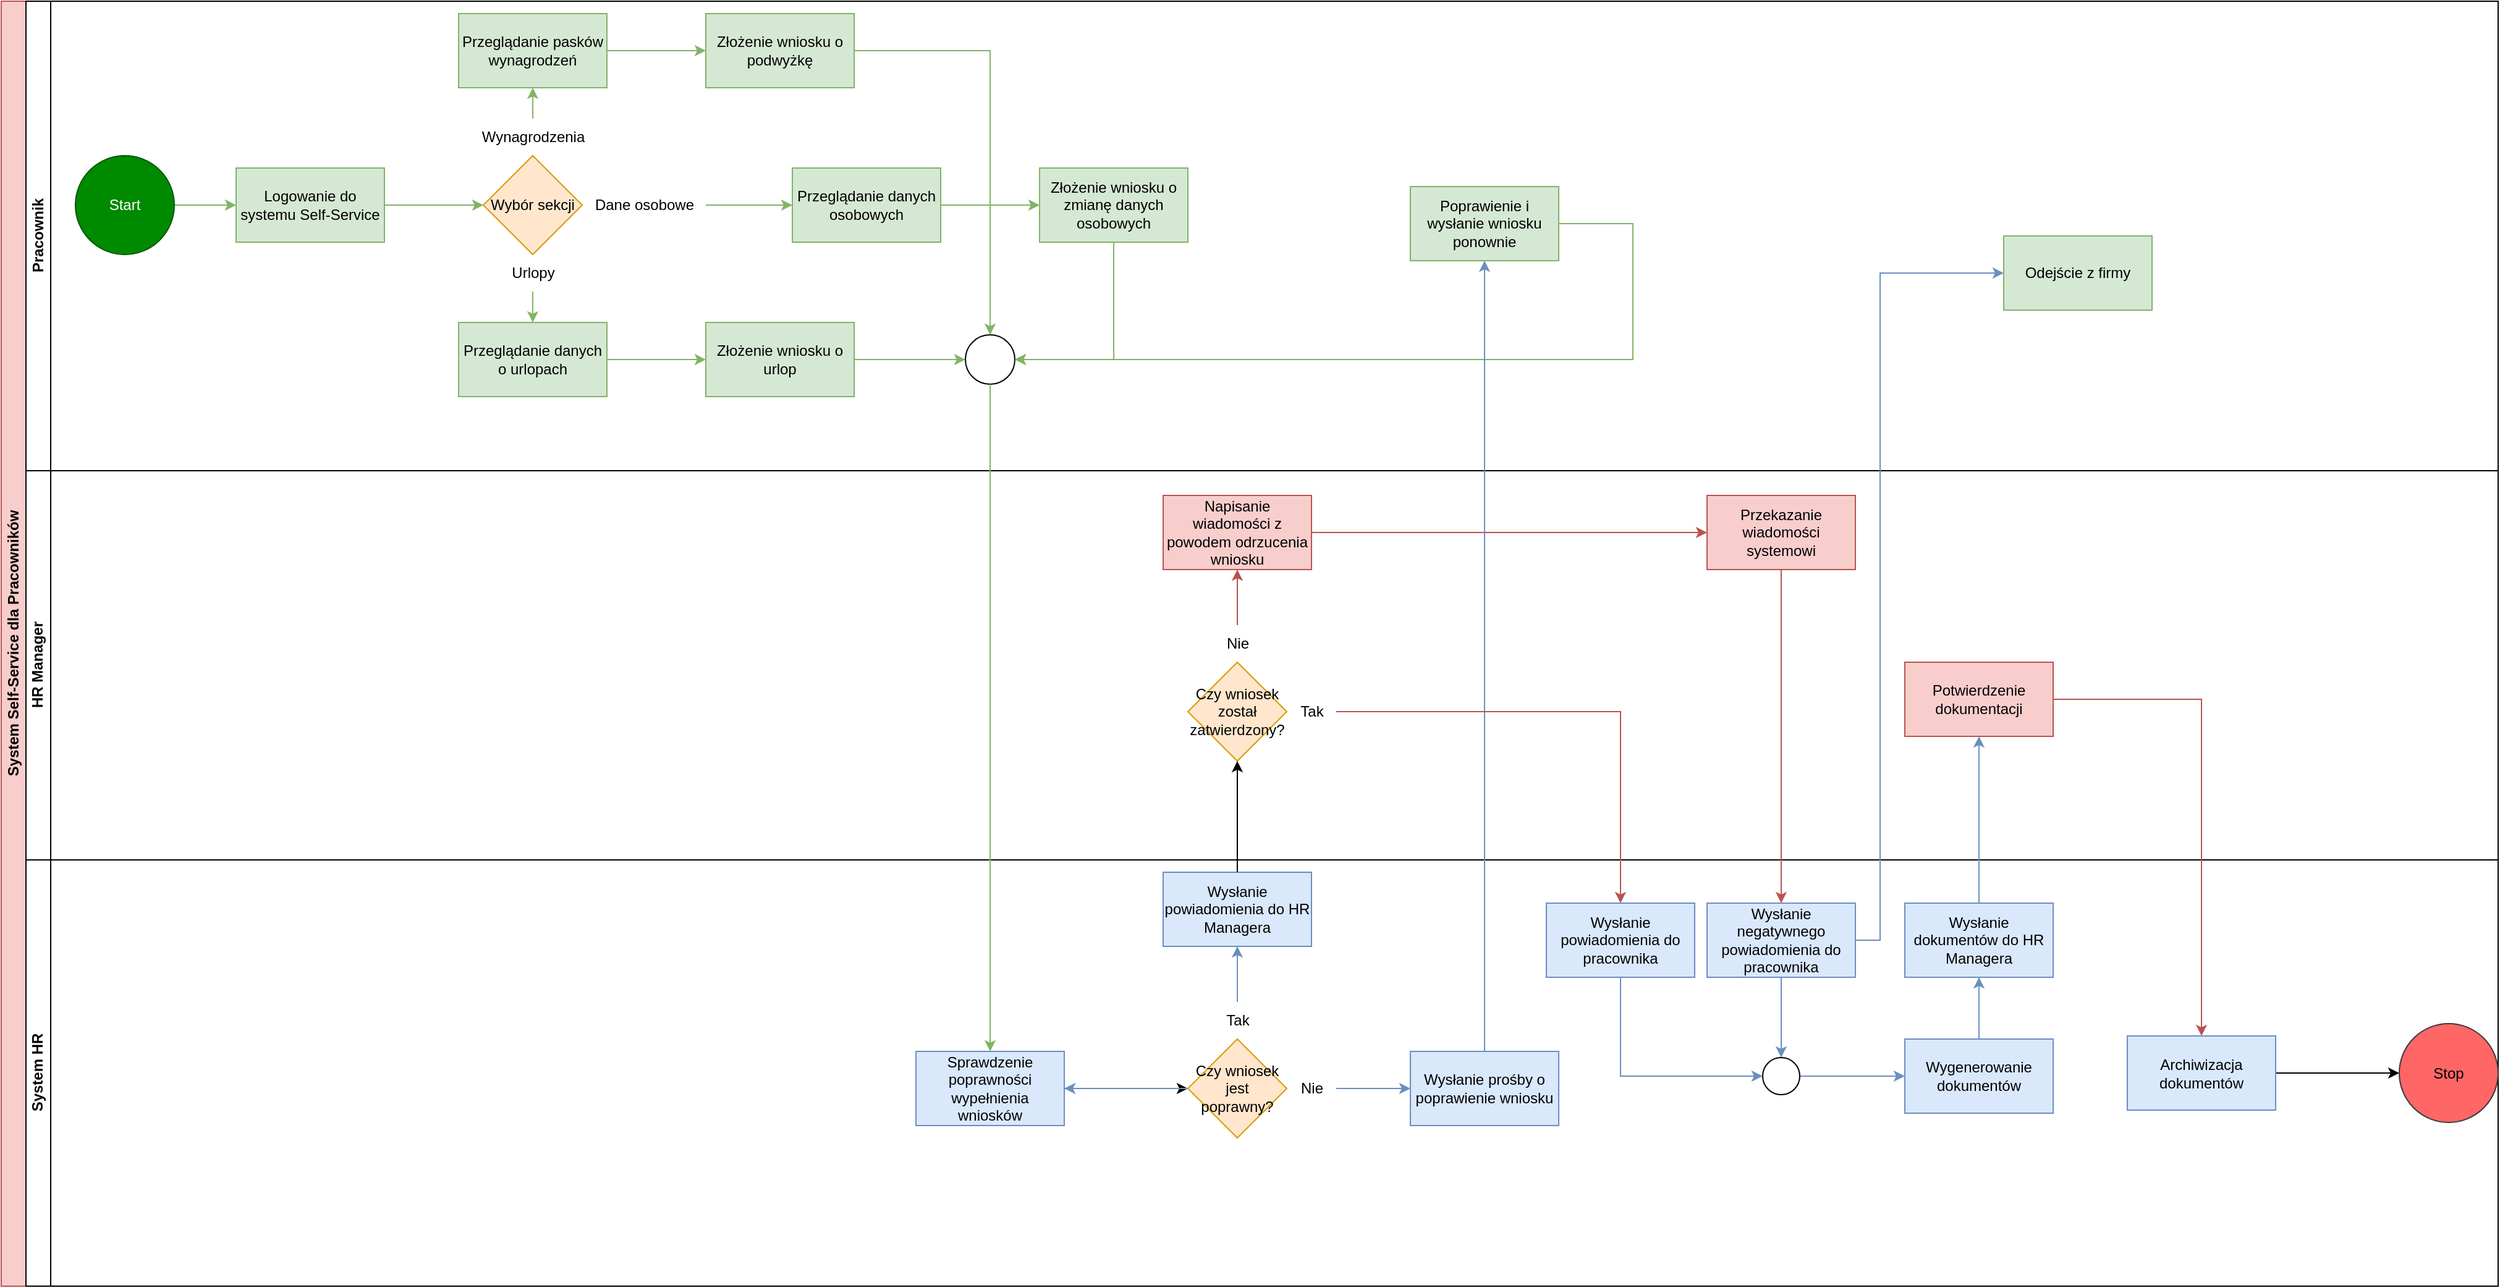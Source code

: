 <mxfile version="25.0.3">
  <diagram id="prtHgNgQTEPvFCAcTncT" name="Page-1">
    <mxGraphModel dx="1466" dy="803" grid="1" gridSize="10" guides="1" tooltips="1" connect="1" arrows="1" fold="1" page="1" pageScale="1" pageWidth="827" pageHeight="1169" math="0" shadow="0">
      <root>
        <mxCell id="0" />
        <mxCell id="1" parent="0" />
        <mxCell id="dNxyNK7c78bLwvsdeMH5-19" value="System Self-Service dla Pracowników" style="swimlane;html=1;childLayout=stackLayout;resizeParent=1;resizeParentMax=0;horizontal=0;startSize=20;horizontalStack=0;fillColor=#f8cecc;strokeColor=#b85450;" parent="1" vertex="1">
          <mxGeometry x="120" y="120" width="2020" height="1040" as="geometry" />
        </mxCell>
        <mxCell id="dNxyNK7c78bLwvsdeMH5-20" value="Pracownik" style="swimlane;html=1;startSize=20;horizontal=0;" parent="dNxyNK7c78bLwvsdeMH5-19" vertex="1">
          <mxGeometry x="20" width="2000" height="380" as="geometry" />
        </mxCell>
        <mxCell id="ASGunl9egZzJk-mQC97p-3" value="" style="edgeStyle=orthogonalEdgeStyle;rounded=0;orthogonalLoop=1;jettySize=auto;html=1;fillColor=#d5e8d4;strokeColor=#82b366;" edge="1" parent="dNxyNK7c78bLwvsdeMH5-20" source="ASGunl9egZzJk-mQC97p-1" target="ASGunl9egZzJk-mQC97p-2">
          <mxGeometry relative="1" as="geometry" />
        </mxCell>
        <mxCell id="ASGunl9egZzJk-mQC97p-1" value="Start" style="ellipse;whiteSpace=wrap;html=1;fillColor=#008a00;fontColor=#ffffff;strokeColor=#005700;" vertex="1" parent="dNxyNK7c78bLwvsdeMH5-20">
          <mxGeometry x="40" y="125" width="80" height="80" as="geometry" />
        </mxCell>
        <mxCell id="ASGunl9egZzJk-mQC97p-7" value="" style="edgeStyle=orthogonalEdgeStyle;rounded=0;orthogonalLoop=1;jettySize=auto;html=1;fillColor=#d5e8d4;strokeColor=#82b366;" edge="1" parent="dNxyNK7c78bLwvsdeMH5-20" source="ASGunl9egZzJk-mQC97p-2" target="ASGunl9egZzJk-mQC97p-6">
          <mxGeometry relative="1" as="geometry" />
        </mxCell>
        <mxCell id="ASGunl9egZzJk-mQC97p-2" value="Logowanie do systemu Self-Service" style="whiteSpace=wrap;html=1;fillColor=#d5e8d4;strokeColor=#82b366;" vertex="1" parent="dNxyNK7c78bLwvsdeMH5-20">
          <mxGeometry x="170" y="135" width="120" height="60" as="geometry" />
        </mxCell>
        <mxCell id="ASGunl9egZzJk-mQC97p-6" value="Wybór sekcji" style="rhombus;whiteSpace=wrap;html=1;fillColor=#ffe6cc;strokeColor=#d79b00;" vertex="1" parent="dNxyNK7c78bLwvsdeMH5-20">
          <mxGeometry x="370" y="125" width="80" height="80" as="geometry" />
        </mxCell>
        <mxCell id="ASGunl9egZzJk-mQC97p-12" value="" style="edgeStyle=orthogonalEdgeStyle;rounded=0;orthogonalLoop=1;jettySize=auto;html=1;fillColor=#d5e8d4;strokeColor=#82b366;" edge="1" parent="dNxyNK7c78bLwvsdeMH5-20" source="ASGunl9egZzJk-mQC97p-8" target="ASGunl9egZzJk-mQC97p-11">
          <mxGeometry relative="1" as="geometry" />
        </mxCell>
        <mxCell id="ASGunl9egZzJk-mQC97p-8" value="Wynagrodzenia" style="text;html=1;align=center;verticalAlign=middle;resizable=0;points=[];autosize=1;strokeColor=none;fillColor=none;" vertex="1" parent="dNxyNK7c78bLwvsdeMH5-20">
          <mxGeometry x="355" y="95" width="110" height="30" as="geometry" />
        </mxCell>
        <mxCell id="ASGunl9egZzJk-mQC97p-16" value="" style="edgeStyle=orthogonalEdgeStyle;rounded=0;orthogonalLoop=1;jettySize=auto;html=1;fillColor=#d5e8d4;strokeColor=#82b366;" edge="1" parent="dNxyNK7c78bLwvsdeMH5-20" source="ASGunl9egZzJk-mQC97p-10" target="ASGunl9egZzJk-mQC97p-15">
          <mxGeometry relative="1" as="geometry" />
        </mxCell>
        <mxCell id="ASGunl9egZzJk-mQC97p-10" value="Urlopy" style="text;html=1;align=center;verticalAlign=middle;resizable=0;points=[];autosize=1;strokeColor=none;fillColor=none;" vertex="1" parent="dNxyNK7c78bLwvsdeMH5-20">
          <mxGeometry x="380" y="205" width="60" height="30" as="geometry" />
        </mxCell>
        <mxCell id="ASGunl9egZzJk-mQC97p-33" value="" style="edgeStyle=orthogonalEdgeStyle;rounded=0;orthogonalLoop=1;jettySize=auto;html=1;fillColor=#d5e8d4;strokeColor=#82b366;" edge="1" parent="dNxyNK7c78bLwvsdeMH5-20" source="ASGunl9egZzJk-mQC97p-11" target="ASGunl9egZzJk-mQC97p-32">
          <mxGeometry relative="1" as="geometry" />
        </mxCell>
        <mxCell id="ASGunl9egZzJk-mQC97p-11" value="Przeglądanie pasków wynagrodzeń" style="whiteSpace=wrap;html=1;fillColor=#d5e8d4;strokeColor=#82b366;" vertex="1" parent="dNxyNK7c78bLwvsdeMH5-20">
          <mxGeometry x="350" y="10" width="120" height="60" as="geometry" />
        </mxCell>
        <mxCell id="ASGunl9egZzJk-mQC97p-29" value="" style="edgeStyle=orthogonalEdgeStyle;rounded=0;orthogonalLoop=1;jettySize=auto;html=1;fillColor=#d5e8d4;strokeColor=#82b366;" edge="1" parent="dNxyNK7c78bLwvsdeMH5-20" source="ASGunl9egZzJk-mQC97p-15" target="ASGunl9egZzJk-mQC97p-28">
          <mxGeometry relative="1" as="geometry" />
        </mxCell>
        <mxCell id="ASGunl9egZzJk-mQC97p-15" value="Przeglądanie danych o urlopach" style="whiteSpace=wrap;html=1;fillColor=#d5e8d4;strokeColor=#82b366;" vertex="1" parent="dNxyNK7c78bLwvsdeMH5-20">
          <mxGeometry x="350" y="260" width="120" height="60" as="geometry" />
        </mxCell>
        <mxCell id="ASGunl9egZzJk-mQC97p-27" value="" style="edgeStyle=orthogonalEdgeStyle;rounded=0;orthogonalLoop=1;jettySize=auto;html=1;fillColor=#d5e8d4;strokeColor=#82b366;" edge="1" parent="dNxyNK7c78bLwvsdeMH5-20" source="ASGunl9egZzJk-mQC97p-25" target="ASGunl9egZzJk-mQC97p-26">
          <mxGeometry relative="1" as="geometry" />
        </mxCell>
        <mxCell id="ASGunl9egZzJk-mQC97p-25" value="Dane osobowe" style="text;html=1;align=center;verticalAlign=middle;resizable=0;points=[];autosize=1;strokeColor=none;fillColor=none;" vertex="1" parent="dNxyNK7c78bLwvsdeMH5-20">
          <mxGeometry x="450" y="150" width="100" height="30" as="geometry" />
        </mxCell>
        <mxCell id="ASGunl9egZzJk-mQC97p-31" value="" style="edgeStyle=orthogonalEdgeStyle;rounded=0;orthogonalLoop=1;jettySize=auto;html=1;fillColor=#d5e8d4;strokeColor=#82b366;" edge="1" parent="dNxyNK7c78bLwvsdeMH5-20" source="ASGunl9egZzJk-mQC97p-26" target="ASGunl9egZzJk-mQC97p-30">
          <mxGeometry relative="1" as="geometry" />
        </mxCell>
        <mxCell id="ASGunl9egZzJk-mQC97p-26" value="Przeglądanie danych osobowych" style="whiteSpace=wrap;html=1;fillColor=#d5e8d4;strokeColor=#82b366;" vertex="1" parent="dNxyNK7c78bLwvsdeMH5-20">
          <mxGeometry x="620" y="135" width="120" height="60" as="geometry" />
        </mxCell>
        <mxCell id="ASGunl9egZzJk-mQC97p-40" value="" style="edgeStyle=orthogonalEdgeStyle;rounded=0;orthogonalLoop=1;jettySize=auto;html=1;fillColor=#d5e8d4;strokeColor=#82b366;" edge="1" parent="dNxyNK7c78bLwvsdeMH5-20" source="ASGunl9egZzJk-mQC97p-28" target="ASGunl9egZzJk-mQC97p-35">
          <mxGeometry relative="1" as="geometry" />
        </mxCell>
        <mxCell id="ASGunl9egZzJk-mQC97p-28" value="Złożenie wniosku o urlop" style="whiteSpace=wrap;html=1;fillColor=#d5e8d4;strokeColor=#82b366;" vertex="1" parent="dNxyNK7c78bLwvsdeMH5-20">
          <mxGeometry x="550" y="260" width="120" height="60" as="geometry" />
        </mxCell>
        <mxCell id="ASGunl9egZzJk-mQC97p-30" value="Złożenie wniosku o zmianę danych osobowych" style="whiteSpace=wrap;html=1;fillColor=#d5e8d4;strokeColor=#82b366;" vertex="1" parent="dNxyNK7c78bLwvsdeMH5-20">
          <mxGeometry x="820" y="135" width="120" height="60" as="geometry" />
        </mxCell>
        <mxCell id="ASGunl9egZzJk-mQC97p-32" value="Złożenie wniosku o podwyżkę" style="whiteSpace=wrap;html=1;fillColor=#d5e8d4;strokeColor=#82b366;" vertex="1" parent="dNxyNK7c78bLwvsdeMH5-20">
          <mxGeometry x="550" y="10" width="120" height="60" as="geometry" />
        </mxCell>
        <mxCell id="ASGunl9egZzJk-mQC97p-35" value="" style="ellipse;whiteSpace=wrap;html=1;aspect=fixed;" vertex="1" parent="dNxyNK7c78bLwvsdeMH5-20">
          <mxGeometry x="760" y="270" width="40" height="40" as="geometry" />
        </mxCell>
        <mxCell id="ASGunl9egZzJk-mQC97p-41" value="" style="edgeStyle=none;orthogonalLoop=1;jettySize=auto;html=1;rounded=0;exitX=0.5;exitY=1;exitDx=0;exitDy=0;entryX=1;entryY=0.5;entryDx=0;entryDy=0;fillColor=#d5e8d4;strokeColor=#82b366;" edge="1" parent="dNxyNK7c78bLwvsdeMH5-20" source="ASGunl9egZzJk-mQC97p-30" target="ASGunl9egZzJk-mQC97p-35">
          <mxGeometry width="100" relative="1" as="geometry">
            <mxPoint x="780" y="250" as="sourcePoint" />
            <mxPoint x="880" y="250" as="targetPoint" />
            <Array as="points">
              <mxPoint x="880" y="290" />
            </Array>
          </mxGeometry>
        </mxCell>
        <mxCell id="ASGunl9egZzJk-mQC97p-42" value="" style="edgeStyle=none;orthogonalLoop=1;jettySize=auto;html=1;rounded=0;exitX=1;exitY=0.5;exitDx=0;exitDy=0;entryX=0.5;entryY=0;entryDx=0;entryDy=0;fillColor=#d5e8d4;strokeColor=#82b366;" edge="1" parent="dNxyNK7c78bLwvsdeMH5-20" source="ASGunl9egZzJk-mQC97p-32" target="ASGunl9egZzJk-mQC97p-35">
          <mxGeometry width="100" relative="1" as="geometry">
            <mxPoint x="750" y="70" as="sourcePoint" />
            <mxPoint x="850" y="70" as="targetPoint" />
            <Array as="points">
              <mxPoint x="780" y="40" />
            </Array>
          </mxGeometry>
        </mxCell>
        <mxCell id="ASGunl9egZzJk-mQC97p-55" value="Poprawienie i wysłanie wniosku ponownie" style="whiteSpace=wrap;html=1;fillColor=#d5e8d4;strokeColor=#82b366;" vertex="1" parent="dNxyNK7c78bLwvsdeMH5-20">
          <mxGeometry x="1120" y="150" width="120" height="60" as="geometry" />
        </mxCell>
        <mxCell id="ASGunl9egZzJk-mQC97p-57" value="" style="edgeStyle=none;orthogonalLoop=1;jettySize=auto;html=1;rounded=0;exitX=1;exitY=0.5;exitDx=0;exitDy=0;entryX=1;entryY=0.5;entryDx=0;entryDy=0;fillColor=#d5e8d4;strokeColor=#82b366;" edge="1" parent="dNxyNK7c78bLwvsdeMH5-20" source="ASGunl9egZzJk-mQC97p-55" target="ASGunl9egZzJk-mQC97p-35">
          <mxGeometry width="100" relative="1" as="geometry">
            <mxPoint x="1230" y="240" as="sourcePoint" />
            <mxPoint x="880" y="290" as="targetPoint" />
            <Array as="points">
              <mxPoint x="1300" y="180" />
              <mxPoint x="1300" y="290" />
            </Array>
          </mxGeometry>
        </mxCell>
        <mxCell id="ASGunl9egZzJk-mQC97p-90" value="Odejście z firmy" style="whiteSpace=wrap;html=1;fillColor=#d5e8d4;strokeColor=#82b366;" vertex="1" parent="dNxyNK7c78bLwvsdeMH5-20">
          <mxGeometry x="1600" y="190" width="120" height="60" as="geometry" />
        </mxCell>
        <mxCell id="dNxyNK7c78bLwvsdeMH5-21" value="HR Manager" style="swimlane;html=1;startSize=20;horizontal=0;" parent="dNxyNK7c78bLwvsdeMH5-19" vertex="1">
          <mxGeometry x="20" y="380" width="2000" height="315" as="geometry" />
        </mxCell>
        <mxCell id="ASGunl9egZzJk-mQC97p-60" value="Czy wniosek został zatwierdzony?" style="rhombus;whiteSpace=wrap;html=1;fillColor=#ffe6cc;strokeColor=#d79b00;" vertex="1" parent="dNxyNK7c78bLwvsdeMH5-21">
          <mxGeometry x="940" y="155" width="80" height="80" as="geometry" />
        </mxCell>
        <mxCell id="ASGunl9egZzJk-mQC97p-62" value="Tak" style="text;html=1;align=center;verticalAlign=middle;resizable=0;points=[];autosize=1;strokeColor=none;fillColor=none;" vertex="1" parent="dNxyNK7c78bLwvsdeMH5-21">
          <mxGeometry x="1020" y="180" width="40" height="30" as="geometry" />
        </mxCell>
        <mxCell id="ASGunl9egZzJk-mQC97p-86" value="" style="edgeStyle=orthogonalEdgeStyle;rounded=0;orthogonalLoop=1;jettySize=auto;html=1;fillColor=#f8cecc;strokeColor=#b85450;" edge="1" parent="dNxyNK7c78bLwvsdeMH5-21" source="ASGunl9egZzJk-mQC97p-63" target="ASGunl9egZzJk-mQC97p-85">
          <mxGeometry relative="1" as="geometry" />
        </mxCell>
        <mxCell id="ASGunl9egZzJk-mQC97p-63" value="Nie" style="text;html=1;align=center;verticalAlign=middle;resizable=0;points=[];autosize=1;strokeColor=none;fillColor=none;" vertex="1" parent="dNxyNK7c78bLwvsdeMH5-21">
          <mxGeometry x="960" y="125" width="40" height="30" as="geometry" />
        </mxCell>
        <mxCell id="ASGunl9egZzJk-mQC97p-83" value="Potwierdzenie dokumentacji" style="whiteSpace=wrap;html=1;fillColor=#f8cecc;strokeColor=#b85450;" vertex="1" parent="dNxyNK7c78bLwvsdeMH5-21">
          <mxGeometry x="1520" y="155" width="120" height="60" as="geometry" />
        </mxCell>
        <mxCell id="ASGunl9egZzJk-mQC97p-88" value="" style="edgeStyle=orthogonalEdgeStyle;rounded=0;orthogonalLoop=1;jettySize=auto;html=1;fillColor=#f8cecc;strokeColor=#b85450;" edge="1" parent="dNxyNK7c78bLwvsdeMH5-21" source="ASGunl9egZzJk-mQC97p-85" target="ASGunl9egZzJk-mQC97p-87">
          <mxGeometry relative="1" as="geometry" />
        </mxCell>
        <mxCell id="ASGunl9egZzJk-mQC97p-85" value="Napisanie wiadomości z powodem odrzucenia wniosku" style="whiteSpace=wrap;html=1;fillColor=#f8cecc;strokeColor=#b85450;" vertex="1" parent="dNxyNK7c78bLwvsdeMH5-21">
          <mxGeometry x="920" y="20" width="120" height="60" as="geometry" />
        </mxCell>
        <mxCell id="ASGunl9egZzJk-mQC97p-87" value="Przekazanie wiadomości systemowi" style="whiteSpace=wrap;html=1;fillColor=#f8cecc;strokeColor=#b85450;" vertex="1" parent="dNxyNK7c78bLwvsdeMH5-21">
          <mxGeometry x="1360" y="20" width="120" height="60" as="geometry" />
        </mxCell>
        <mxCell id="dNxyNK7c78bLwvsdeMH5-22" value="System HR" style="swimlane;html=1;startSize=20;horizontal=0;" parent="dNxyNK7c78bLwvsdeMH5-19" vertex="1">
          <mxGeometry x="20" y="695" width="2000" height="345" as="geometry" />
        </mxCell>
        <mxCell id="ASGunl9egZzJk-mQC97p-46" value="" style="edgeStyle=orthogonalEdgeStyle;rounded=0;orthogonalLoop=1;jettySize=auto;html=1;" edge="1" parent="dNxyNK7c78bLwvsdeMH5-22" source="ASGunl9egZzJk-mQC97p-34" target="ASGunl9egZzJk-mQC97p-45">
          <mxGeometry relative="1" as="geometry" />
        </mxCell>
        <mxCell id="ASGunl9egZzJk-mQC97p-34" value="Sprawdzenie poprawności wypełnienia wniosków" style="whiteSpace=wrap;html=1;fillColor=#dae8fc;strokeColor=#6c8ebf;" vertex="1" parent="dNxyNK7c78bLwvsdeMH5-22">
          <mxGeometry x="720" y="155" width="120" height="60" as="geometry" />
        </mxCell>
        <mxCell id="ASGunl9egZzJk-mQC97p-47" value="" style="edgeStyle=orthogonalEdgeStyle;rounded=0;orthogonalLoop=1;jettySize=auto;html=1;fillColor=#dae8fc;strokeColor=#6c8ebf;" edge="1" parent="dNxyNK7c78bLwvsdeMH5-22" source="ASGunl9egZzJk-mQC97p-45" target="ASGunl9egZzJk-mQC97p-34">
          <mxGeometry relative="1" as="geometry" />
        </mxCell>
        <mxCell id="ASGunl9egZzJk-mQC97p-45" value="Czy wniosek jest poprawny?" style="rhombus;whiteSpace=wrap;html=1;fillColor=#ffe6cc;strokeColor=#d79b00;" vertex="1" parent="dNxyNK7c78bLwvsdeMH5-22">
          <mxGeometry x="940" y="145" width="80" height="80" as="geometry" />
        </mxCell>
        <mxCell id="ASGunl9egZzJk-mQC97p-49" value="Nie" style="text;html=1;align=center;verticalAlign=middle;resizable=0;points=[];autosize=1;strokeColor=none;fillColor=none;" vertex="1" parent="dNxyNK7c78bLwvsdeMH5-22">
          <mxGeometry x="1020" y="170" width="40" height="30" as="geometry" />
        </mxCell>
        <mxCell id="ASGunl9egZzJk-mQC97p-59" value="" style="edgeStyle=orthogonalEdgeStyle;rounded=0;orthogonalLoop=1;jettySize=auto;html=1;fillColor=#dae8fc;strokeColor=#6c8ebf;" edge="1" parent="dNxyNK7c78bLwvsdeMH5-22" source="ASGunl9egZzJk-mQC97p-48" target="ASGunl9egZzJk-mQC97p-58">
          <mxGeometry relative="1" as="geometry" />
        </mxCell>
        <mxCell id="ASGunl9egZzJk-mQC97p-48" value="Tak" style="text;html=1;align=center;verticalAlign=middle;resizable=0;points=[];autosize=1;strokeColor=none;fillColor=none;" vertex="1" parent="dNxyNK7c78bLwvsdeMH5-22">
          <mxGeometry x="960" y="115" width="40" height="30" as="geometry" />
        </mxCell>
        <mxCell id="ASGunl9egZzJk-mQC97p-50" value="Wysłanie prośby o poprawienie wniosku" style="whiteSpace=wrap;html=1;fillColor=#dae8fc;strokeColor=#6c8ebf;" vertex="1" parent="dNxyNK7c78bLwvsdeMH5-22">
          <mxGeometry x="1120" y="155" width="120" height="60" as="geometry" />
        </mxCell>
        <mxCell id="ASGunl9egZzJk-mQC97p-54" value="" style="edgeStyle=orthogonalEdgeStyle;rounded=0;orthogonalLoop=1;jettySize=auto;html=1;fillColor=#dae8fc;strokeColor=#6c8ebf;" edge="1" parent="dNxyNK7c78bLwvsdeMH5-22" source="ASGunl9egZzJk-mQC97p-49" target="ASGunl9egZzJk-mQC97p-50">
          <mxGeometry relative="1" as="geometry" />
        </mxCell>
        <mxCell id="ASGunl9egZzJk-mQC97p-58" value="Wysłanie powiadomienia do HR Managera" style="whiteSpace=wrap;html=1;fillColor=#dae8fc;strokeColor=#6c8ebf;" vertex="1" parent="dNxyNK7c78bLwvsdeMH5-22">
          <mxGeometry x="920" y="10" width="120" height="60" as="geometry" />
        </mxCell>
        <mxCell id="ASGunl9egZzJk-mQC97p-66" value="Wysłanie powiadomienia do pracownika" style="whiteSpace=wrap;html=1;fillColor=#dae8fc;strokeColor=#6c8ebf;" vertex="1" parent="dNxyNK7c78bLwvsdeMH5-22">
          <mxGeometry x="1230" y="35" width="120" height="60" as="geometry" />
        </mxCell>
        <mxCell id="ASGunl9egZzJk-mQC97p-74" value="" style="edgeStyle=orthogonalEdgeStyle;rounded=0;orthogonalLoop=1;jettySize=auto;html=1;fillColor=#dae8fc;strokeColor=#6c8ebf;" edge="1" parent="dNxyNK7c78bLwvsdeMH5-22" source="ASGunl9egZzJk-mQC97p-68" target="ASGunl9egZzJk-mQC97p-73">
          <mxGeometry relative="1" as="geometry" />
        </mxCell>
        <mxCell id="ASGunl9egZzJk-mQC97p-68" value="Wysłanie negatywnego powiadomienia do pracownika" style="whiteSpace=wrap;html=1;fillColor=#dae8fc;strokeColor=#6c8ebf;" vertex="1" parent="dNxyNK7c78bLwvsdeMH5-22">
          <mxGeometry x="1360" y="35" width="120" height="60" as="geometry" />
        </mxCell>
        <mxCell id="ASGunl9egZzJk-mQC97p-80" value="" style="edgeStyle=orthogonalEdgeStyle;rounded=0;orthogonalLoop=1;jettySize=auto;html=1;fillColor=#dae8fc;strokeColor=#6c8ebf;" edge="1" parent="dNxyNK7c78bLwvsdeMH5-22" source="ASGunl9egZzJk-mQC97p-70" target="ASGunl9egZzJk-mQC97p-79">
          <mxGeometry relative="1" as="geometry" />
        </mxCell>
        <mxCell id="ASGunl9egZzJk-mQC97p-70" value="Wygenerowanie dokumentów" style="whiteSpace=wrap;html=1;fillColor=#dae8fc;strokeColor=#6c8ebf;" vertex="1" parent="dNxyNK7c78bLwvsdeMH5-22">
          <mxGeometry x="1520" y="145" width="120" height="60" as="geometry" />
        </mxCell>
        <mxCell id="ASGunl9egZzJk-mQC97p-76" value="" style="edgeStyle=orthogonalEdgeStyle;rounded=0;orthogonalLoop=1;jettySize=auto;html=1;fillColor=#dae8fc;strokeColor=#6c8ebf;" edge="1" parent="dNxyNK7c78bLwvsdeMH5-22" source="ASGunl9egZzJk-mQC97p-73" target="ASGunl9egZzJk-mQC97p-70">
          <mxGeometry relative="1" as="geometry" />
        </mxCell>
        <mxCell id="ASGunl9egZzJk-mQC97p-73" value="" style="ellipse;whiteSpace=wrap;html=1;" vertex="1" parent="dNxyNK7c78bLwvsdeMH5-22">
          <mxGeometry x="1405" y="160" width="30" height="30" as="geometry" />
        </mxCell>
        <mxCell id="ASGunl9egZzJk-mQC97p-75" value="" style="edgeStyle=none;orthogonalLoop=1;jettySize=auto;html=1;rounded=0;entryX=0;entryY=0.5;entryDx=0;entryDy=0;exitX=0.5;exitY=1;exitDx=0;exitDy=0;fillColor=#dae8fc;strokeColor=#6c8ebf;" edge="1" parent="dNxyNK7c78bLwvsdeMH5-22" source="ASGunl9egZzJk-mQC97p-66" target="ASGunl9egZzJk-mQC97p-73">
          <mxGeometry width="100" relative="1" as="geometry">
            <mxPoint x="1330" y="205" as="sourcePoint" />
            <mxPoint x="1330" y="165" as="targetPoint" />
            <Array as="points">
              <mxPoint x="1290" y="175" />
            </Array>
          </mxGeometry>
        </mxCell>
        <mxCell id="ASGunl9egZzJk-mQC97p-79" value="Wysłanie dokumentów do HR Managera" style="whiteSpace=wrap;html=1;fillColor=#dae8fc;strokeColor=#6c8ebf;" vertex="1" parent="dNxyNK7c78bLwvsdeMH5-22">
          <mxGeometry x="1520" y="35" width="120" height="60" as="geometry" />
        </mxCell>
        <mxCell id="ASGunl9egZzJk-mQC97p-97" value="" style="edgeStyle=orthogonalEdgeStyle;rounded=0;orthogonalLoop=1;jettySize=auto;html=1;" edge="1" parent="dNxyNK7c78bLwvsdeMH5-22" source="ASGunl9egZzJk-mQC97p-94" target="ASGunl9egZzJk-mQC97p-96">
          <mxGeometry relative="1" as="geometry" />
        </mxCell>
        <mxCell id="ASGunl9egZzJk-mQC97p-94" value="Archiwizacja dokumentów" style="whiteSpace=wrap;html=1;fillColor=#dae8fc;strokeColor=#6c8ebf;" vertex="1" parent="dNxyNK7c78bLwvsdeMH5-22">
          <mxGeometry x="1700" y="142.5" width="120" height="60" as="geometry" />
        </mxCell>
        <mxCell id="ASGunl9egZzJk-mQC97p-96" value="Stop" style="ellipse;whiteSpace=wrap;html=1;fillColor=#FF6666;strokeColor=#36393d;" vertex="1" parent="dNxyNK7c78bLwvsdeMH5-22">
          <mxGeometry x="1920" y="132.5" width="80" height="80" as="geometry" />
        </mxCell>
        <mxCell id="ASGunl9egZzJk-mQC97p-39" value="" style="edgeStyle=orthogonalEdgeStyle;rounded=0;orthogonalLoop=1;jettySize=auto;html=1;fillColor=#d5e8d4;strokeColor=#82b366;" edge="1" parent="dNxyNK7c78bLwvsdeMH5-19" source="ASGunl9egZzJk-mQC97p-35" target="ASGunl9egZzJk-mQC97p-34">
          <mxGeometry relative="1" as="geometry" />
        </mxCell>
        <mxCell id="ASGunl9egZzJk-mQC97p-56" value="" style="edgeStyle=orthogonalEdgeStyle;rounded=0;orthogonalLoop=1;jettySize=auto;html=1;fillColor=#dae8fc;strokeColor=#6c8ebf;" edge="1" parent="dNxyNK7c78bLwvsdeMH5-19" source="ASGunl9egZzJk-mQC97p-50" target="ASGunl9egZzJk-mQC97p-55">
          <mxGeometry relative="1" as="geometry" />
        </mxCell>
        <mxCell id="ASGunl9egZzJk-mQC97p-61" value="" style="edgeStyle=orthogonalEdgeStyle;rounded=0;orthogonalLoop=1;jettySize=auto;html=1;" edge="1" parent="dNxyNK7c78bLwvsdeMH5-19" source="ASGunl9egZzJk-mQC97p-58" target="ASGunl9egZzJk-mQC97p-60">
          <mxGeometry relative="1" as="geometry" />
        </mxCell>
        <mxCell id="ASGunl9egZzJk-mQC97p-67" value="" style="edgeStyle=orthogonalEdgeStyle;rounded=0;orthogonalLoop=1;jettySize=auto;html=1;fillColor=#f8cecc;strokeColor=#b85450;" edge="1" parent="dNxyNK7c78bLwvsdeMH5-19" source="ASGunl9egZzJk-mQC97p-62" target="ASGunl9egZzJk-mQC97p-66">
          <mxGeometry relative="1" as="geometry" />
        </mxCell>
        <mxCell id="ASGunl9egZzJk-mQC97p-84" value="" style="edgeStyle=orthogonalEdgeStyle;rounded=0;orthogonalLoop=1;jettySize=auto;html=1;fillColor=#dae8fc;strokeColor=#6c8ebf;" edge="1" parent="dNxyNK7c78bLwvsdeMH5-19" source="ASGunl9egZzJk-mQC97p-79" target="ASGunl9egZzJk-mQC97p-83">
          <mxGeometry relative="1" as="geometry" />
        </mxCell>
        <mxCell id="ASGunl9egZzJk-mQC97p-89" value="" style="edgeStyle=orthogonalEdgeStyle;rounded=0;orthogonalLoop=1;jettySize=auto;html=1;fillColor=#f8cecc;strokeColor=#b85450;" edge="1" parent="dNxyNK7c78bLwvsdeMH5-19" source="ASGunl9egZzJk-mQC97p-87" target="ASGunl9egZzJk-mQC97p-68">
          <mxGeometry relative="1" as="geometry" />
        </mxCell>
        <mxCell id="ASGunl9egZzJk-mQC97p-91" value="" style="edgeStyle=none;orthogonalLoop=1;jettySize=auto;html=1;rounded=0;exitX=1;exitY=0.5;exitDx=0;exitDy=0;entryX=0;entryY=0.5;entryDx=0;entryDy=0;fillColor=#dae8fc;strokeColor=#6c8ebf;" edge="1" parent="dNxyNK7c78bLwvsdeMH5-19" source="ASGunl9egZzJk-mQC97p-68" target="ASGunl9egZzJk-mQC97p-90">
          <mxGeometry width="100" relative="1" as="geometry">
            <mxPoint x="1660" y="430" as="sourcePoint" />
            <mxPoint x="1760" y="430" as="targetPoint" />
            <Array as="points">
              <mxPoint x="1520" y="760" />
              <mxPoint x="1520" y="220" />
            </Array>
          </mxGeometry>
        </mxCell>
        <mxCell id="ASGunl9egZzJk-mQC97p-95" value="" style="edgeStyle=orthogonalEdgeStyle;rounded=0;orthogonalLoop=1;jettySize=auto;html=1;fillColor=#f8cecc;strokeColor=#b85450;" edge="1" parent="dNxyNK7c78bLwvsdeMH5-19" source="ASGunl9egZzJk-mQC97p-83" target="ASGunl9egZzJk-mQC97p-94">
          <mxGeometry relative="1" as="geometry" />
        </mxCell>
      </root>
    </mxGraphModel>
  </diagram>
</mxfile>

